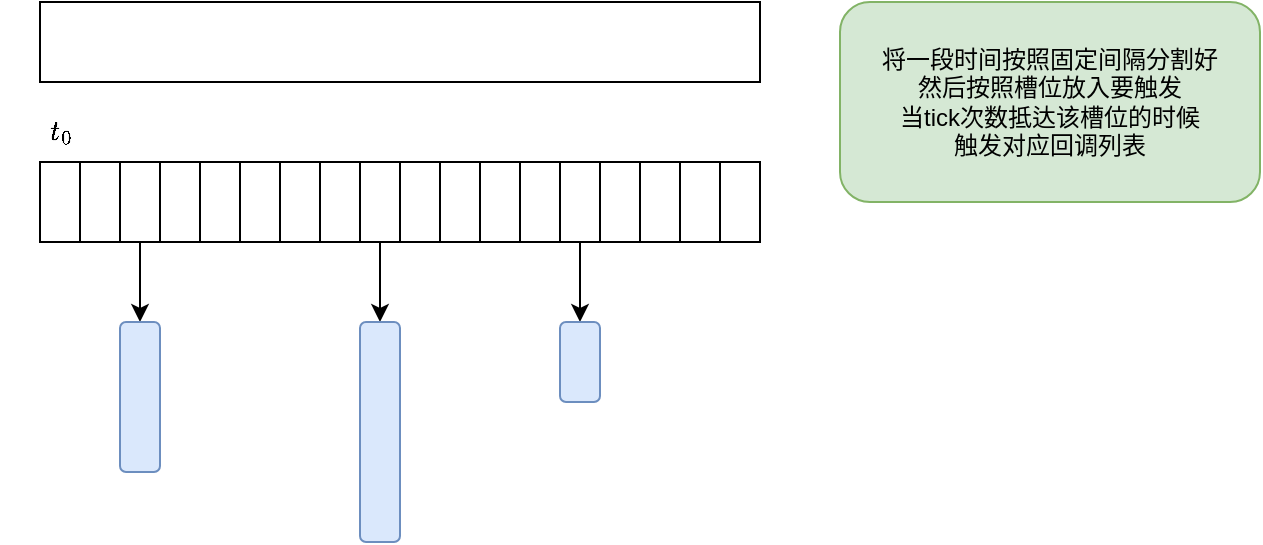 <mxfile version="16.0.2" type="device"><diagram name="第 1 页" id="X3Yp_DxI3nPqwbjVEcz7"><mxGraphModel dx="1102" dy="865" grid="1" gridSize="10" guides="1" tooltips="1" connect="1" arrows="1" fold="1" page="1" pageScale="1" pageWidth="827" pageHeight="1169" math="1" shadow="0"><root><mxCell id="0"/><mxCell id="1" parent="0"/><mxCell id="ZNDabKfUh5Qp5eRGiolz-1" value="" style="rounded=0;whiteSpace=wrap;html=1;" parent="1" vertex="1"><mxGeometry x="80" y="400" width="360" height="40" as="geometry"/></mxCell><mxCell id="ZNDabKfUh5Qp5eRGiolz-2" value="" style="rounded=0;whiteSpace=wrap;html=1;" parent="1" vertex="1"><mxGeometry x="80" y="480" width="20" height="40" as="geometry"/></mxCell><mxCell id="ZNDabKfUh5Qp5eRGiolz-3" value="" style="rounded=0;whiteSpace=wrap;html=1;" parent="1" vertex="1"><mxGeometry x="100" y="480" width="20" height="40" as="geometry"/></mxCell><mxCell id="ZNDabKfUh5Qp5eRGiolz-22" style="edgeStyle=orthogonalEdgeStyle;rounded=0;orthogonalLoop=1;jettySize=auto;html=1;" parent="1" source="ZNDabKfUh5Qp5eRGiolz-4" target="ZNDabKfUh5Qp5eRGiolz-21" edge="1"><mxGeometry relative="1" as="geometry"/></mxCell><mxCell id="ZNDabKfUh5Qp5eRGiolz-4" value="" style="rounded=0;whiteSpace=wrap;html=1;" parent="1" vertex="1"><mxGeometry x="120" y="480" width="20" height="40" as="geometry"/></mxCell><mxCell id="ZNDabKfUh5Qp5eRGiolz-5" value="" style="rounded=0;whiteSpace=wrap;html=1;" parent="1" vertex="1"><mxGeometry x="140" y="480" width="20" height="40" as="geometry"/></mxCell><mxCell id="ZNDabKfUh5Qp5eRGiolz-6" value="" style="rounded=0;whiteSpace=wrap;html=1;" parent="1" vertex="1"><mxGeometry x="160" y="480" width="20" height="40" as="geometry"/></mxCell><mxCell id="ZNDabKfUh5Qp5eRGiolz-7" value="" style="rounded=0;whiteSpace=wrap;html=1;" parent="1" vertex="1"><mxGeometry x="180" y="480" width="20" height="40" as="geometry"/></mxCell><mxCell id="ZNDabKfUh5Qp5eRGiolz-8" value="" style="rounded=0;whiteSpace=wrap;html=1;" parent="1" vertex="1"><mxGeometry x="200" y="480" width="20" height="40" as="geometry"/></mxCell><mxCell id="ZNDabKfUh5Qp5eRGiolz-9" value="" style="rounded=0;whiteSpace=wrap;html=1;" parent="1" vertex="1"><mxGeometry x="220" y="480" width="20" height="40" as="geometry"/></mxCell><mxCell id="ZNDabKfUh5Qp5eRGiolz-24" style="edgeStyle=orthogonalEdgeStyle;rounded=0;orthogonalLoop=1;jettySize=auto;html=1;" parent="1" source="ZNDabKfUh5Qp5eRGiolz-10" target="ZNDabKfUh5Qp5eRGiolz-23" edge="1"><mxGeometry relative="1" as="geometry"/></mxCell><mxCell id="ZNDabKfUh5Qp5eRGiolz-10" value="" style="rounded=0;whiteSpace=wrap;html=1;" parent="1" vertex="1"><mxGeometry x="240" y="480" width="20" height="40" as="geometry"/></mxCell><mxCell id="ZNDabKfUh5Qp5eRGiolz-11" value="" style="rounded=0;whiteSpace=wrap;html=1;" parent="1" vertex="1"><mxGeometry x="260" y="480" width="20" height="40" as="geometry"/></mxCell><mxCell id="ZNDabKfUh5Qp5eRGiolz-12" value="" style="rounded=0;whiteSpace=wrap;html=1;" parent="1" vertex="1"><mxGeometry x="280" y="480" width="20" height="40" as="geometry"/></mxCell><mxCell id="ZNDabKfUh5Qp5eRGiolz-13" value="" style="rounded=0;whiteSpace=wrap;html=1;" parent="1" vertex="1"><mxGeometry x="300" y="480" width="20" height="40" as="geometry"/></mxCell><mxCell id="ZNDabKfUh5Qp5eRGiolz-14" value="" style="rounded=0;whiteSpace=wrap;html=1;" parent="1" vertex="1"><mxGeometry x="320" y="480" width="20" height="40" as="geometry"/></mxCell><mxCell id="ZNDabKfUh5Qp5eRGiolz-26" style="edgeStyle=orthogonalEdgeStyle;rounded=0;orthogonalLoop=1;jettySize=auto;html=1;" parent="1" source="ZNDabKfUh5Qp5eRGiolz-15" target="ZNDabKfUh5Qp5eRGiolz-25" edge="1"><mxGeometry relative="1" as="geometry"/></mxCell><mxCell id="ZNDabKfUh5Qp5eRGiolz-15" value="" style="rounded=0;whiteSpace=wrap;html=1;" parent="1" vertex="1"><mxGeometry x="340" y="480" width="20" height="40" as="geometry"/></mxCell><mxCell id="ZNDabKfUh5Qp5eRGiolz-16" value="" style="rounded=0;whiteSpace=wrap;html=1;" parent="1" vertex="1"><mxGeometry x="360" y="480" width="20" height="40" as="geometry"/></mxCell><mxCell id="ZNDabKfUh5Qp5eRGiolz-17" value="" style="rounded=0;whiteSpace=wrap;html=1;" parent="1" vertex="1"><mxGeometry x="380" y="480" width="20" height="40" as="geometry"/></mxCell><mxCell id="ZNDabKfUh5Qp5eRGiolz-18" value="" style="rounded=0;whiteSpace=wrap;html=1;" parent="1" vertex="1"><mxGeometry x="400" y="480" width="20" height="40" as="geometry"/></mxCell><mxCell id="ZNDabKfUh5Qp5eRGiolz-19" value="" style="rounded=0;whiteSpace=wrap;html=1;" parent="1" vertex="1"><mxGeometry x="420" y="480" width="20" height="40" as="geometry"/></mxCell><mxCell id="ZNDabKfUh5Qp5eRGiolz-21" value="" style="rounded=1;whiteSpace=wrap;html=1;fillColor=#dae8fc;strokeColor=#6c8ebf;" parent="1" vertex="1"><mxGeometry x="120" y="560" width="20" height="75" as="geometry"/></mxCell><mxCell id="ZNDabKfUh5Qp5eRGiolz-23" value="" style="rounded=1;whiteSpace=wrap;html=1;fillColor=#dae8fc;strokeColor=#6c8ebf;" parent="1" vertex="1"><mxGeometry x="240" y="560" width="20" height="110" as="geometry"/></mxCell><mxCell id="ZNDabKfUh5Qp5eRGiolz-25" value="" style="rounded=1;whiteSpace=wrap;html=1;fillColor=#dae8fc;strokeColor=#6c8ebf;" parent="1" vertex="1"><mxGeometry x="340" y="560" width="20" height="40" as="geometry"/></mxCell><mxCell id="ZNDabKfUh5Qp5eRGiolz-27" value="将一段时间按照固定间隔分割好&lt;br&gt;然后按照槽位放入要触发&lt;br&gt;当tick次数抵达该槽位的时候&lt;br&gt;触发对应回调列表" style="rounded=1;whiteSpace=wrap;html=1;fillColor=#d5e8d4;strokeColor=#82b366;" parent="1" vertex="1"><mxGeometry x="480" y="400" width="210" height="100" as="geometry"/></mxCell><mxCell id="ZNDabKfUh5Qp5eRGiolz-28" value="$$t_0$$" style="text;html=1;align=center;verticalAlign=middle;resizable=0;points=[];autosize=1;strokeColor=none;fillColor=none;" parent="1" vertex="1"><mxGeometry x="60" y="455" width="60" height="20" as="geometry"/></mxCell></root></mxGraphModel></diagram></mxfile>